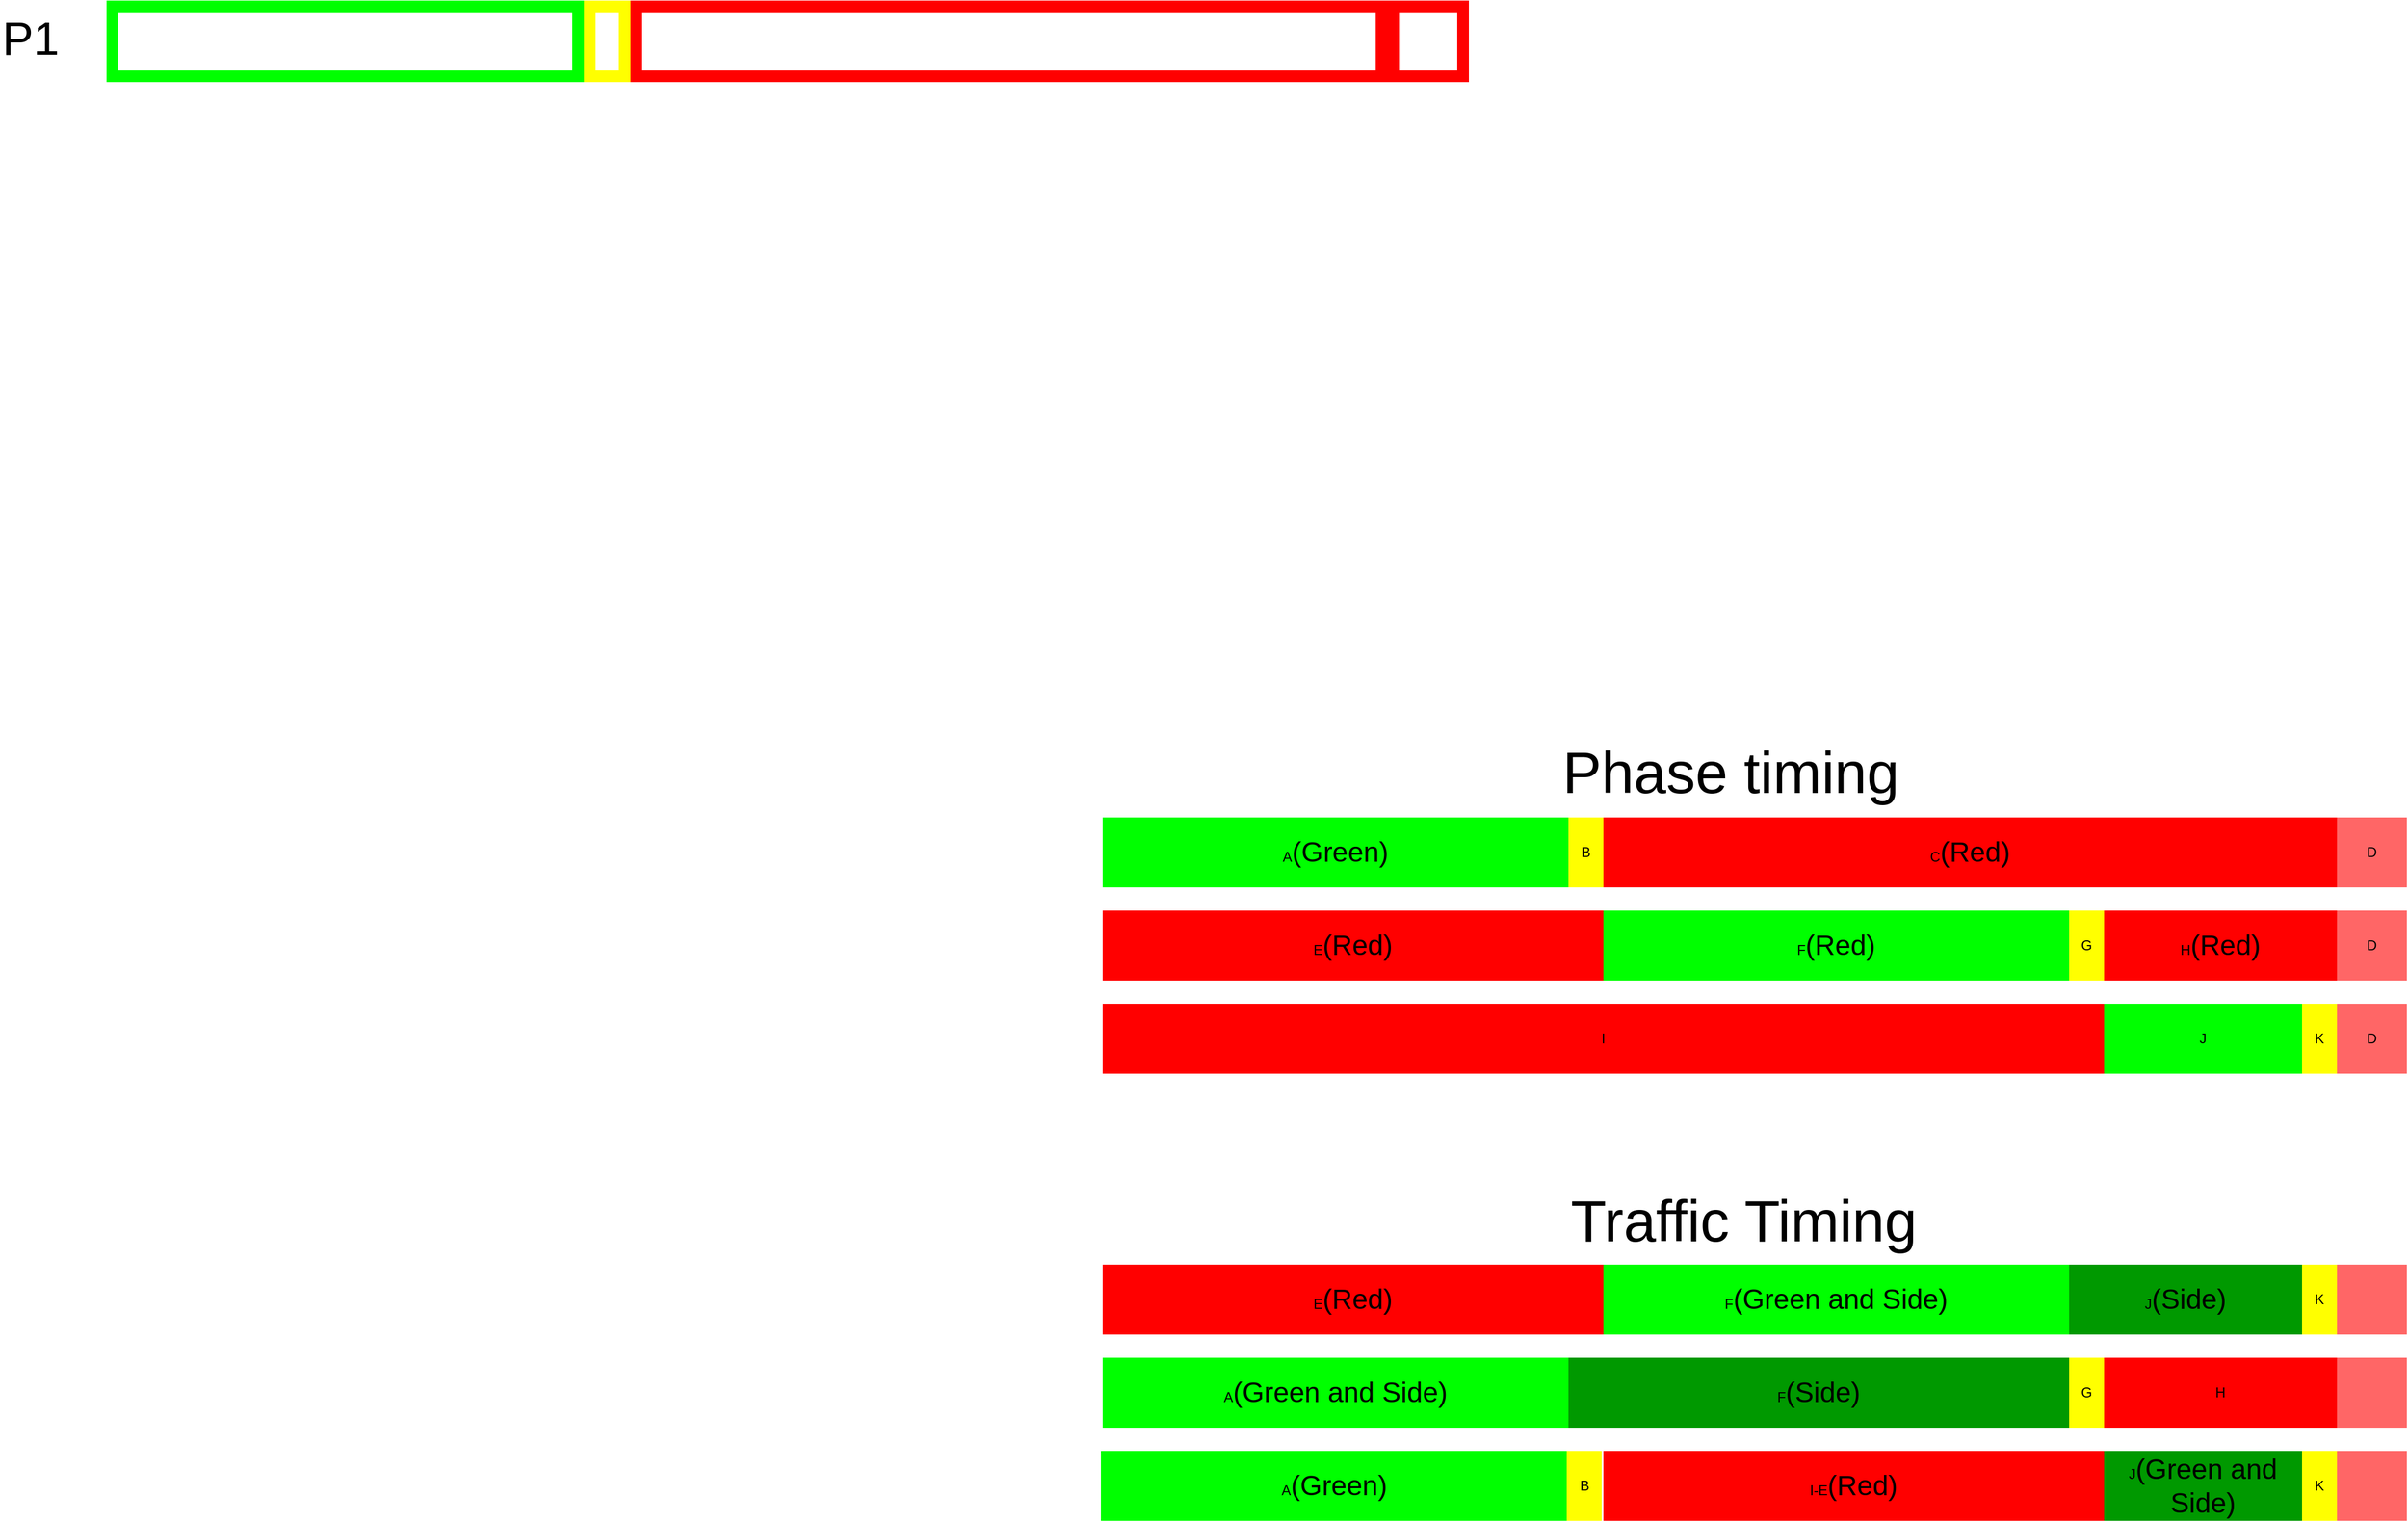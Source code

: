 <mxfile version="11.1.2" type="github"><diagram id="0w2dL9vj3uTp30e920qt" name="Page-1"><mxGraphModel dx="6097" dy="4107" grid="1" gridSize="10" guides="1" tooltips="1" connect="1" arrows="1" fold="1" page="1" pageScale="1" pageWidth="850" pageHeight="1100" math="0" shadow="0"><root><mxCell id="0"/><mxCell id="1" parent="0"/><mxCell id="G0FarbOGDAQVH8VWwanJ-4" value="A&lt;font style=&quot;font-size: 24px&quot;&gt;(Green)&lt;/font&gt;" style="rounded=0;whiteSpace=wrap;html=1;shadow=0;strokeColor=none;fillColor=#00FF00;strokeWidth=10;" parent="1" vertex="1"><mxGeometry x="-2550" y="-1504" width="400" height="60" as="geometry"/></mxCell><mxCell id="G0FarbOGDAQVH8VWwanJ-5" value="B" style="rounded=0;whiteSpace=wrap;html=1;shadow=0;strokeColor=none;fillColor=#FFFF00;strokeWidth=10;" parent="1" vertex="1"><mxGeometry x="-2150" y="-1504" width="30" height="60" as="geometry"/></mxCell><mxCell id="G0FarbOGDAQVH8VWwanJ-6" value="C&lt;font style=&quot;font-size: 24px&quot;&gt;(Red)&lt;/font&gt;" style="rounded=0;whiteSpace=wrap;html=1;shadow=0;strokeColor=none;fillColor=#FF0000;strokeWidth=10;" parent="1" vertex="1"><mxGeometry x="-2120" y="-1504" width="630" height="60" as="geometry"/></mxCell><mxCell id="G0FarbOGDAQVH8VWwanJ-8" value="D" style="rounded=0;whiteSpace=wrap;html=1;shadow=0;strokeColor=none;fillColor=#FF6666;strokeWidth=10;direction=south;" parent="1" vertex="1"><mxGeometry x="-1490" y="-1504" width="60" height="60" as="geometry"/></mxCell><mxCell id="G0FarbOGDAQVH8VWwanJ-11" value="E&lt;font style=&quot;font-size: 24px&quot;&gt;(Red)&lt;/font&gt;" style="rounded=0;whiteSpace=wrap;html=1;shadow=0;strokeColor=none;fillColor=#FF0000;strokeWidth=10;" parent="1" vertex="1"><mxGeometry x="-2550" y="-1424" width="430" height="60" as="geometry"/></mxCell><mxCell id="G0FarbOGDAQVH8VWwanJ-12" value="F&lt;font style=&quot;font-size: 24px&quot;&gt;(Red)&lt;/font&gt;" style="rounded=0;whiteSpace=wrap;html=1;shadow=0;strokeColor=none;fillColor=#00FF00;strokeWidth=10;" parent="1" vertex="1"><mxGeometry x="-2120" y="-1424" width="400" height="60" as="geometry"/></mxCell><mxCell id="G0FarbOGDAQVH8VWwanJ-13" value="G" style="rounded=0;whiteSpace=wrap;html=1;shadow=0;strokeColor=none;fillColor=#FFFF00;strokeWidth=10;" parent="1" vertex="1"><mxGeometry x="-1720" y="-1424" width="30" height="60" as="geometry"/></mxCell><mxCell id="G0FarbOGDAQVH8VWwanJ-14" value="D" style="rounded=0;whiteSpace=wrap;html=1;shadow=0;strokeColor=none;fillColor=#FF6666;strokeWidth=10;" parent="1" vertex="1"><mxGeometry x="-1490" y="-1424" width="60" height="60" as="geometry"/></mxCell><mxCell id="G0FarbOGDAQVH8VWwanJ-16" value="I" style="rounded=0;whiteSpace=wrap;html=1;shadow=0;strokeColor=none;fillColor=#FF0000;strokeWidth=10;" parent="1" vertex="1"><mxGeometry x="-2550" y="-1344" width="860" height="60" as="geometry"/></mxCell><mxCell id="G0FarbOGDAQVH8VWwanJ-17" value="J" style="rounded=0;whiteSpace=wrap;html=1;shadow=0;strokeColor=none;fillColor=#00FF00;strokeWidth=10;" parent="1" vertex="1"><mxGeometry x="-1690" y="-1344" width="170" height="60" as="geometry"/></mxCell><mxCell id="G0FarbOGDAQVH8VWwanJ-19" value="K" style="rounded=0;whiteSpace=wrap;html=1;shadow=0;strokeColor=none;fillColor=#FFFF00;strokeWidth=10;" parent="1" vertex="1"><mxGeometry x="-1520" y="-1344" width="30" height="60" as="geometry"/></mxCell><mxCell id="G0FarbOGDAQVH8VWwanJ-20" value="D" style="rounded=0;whiteSpace=wrap;html=1;shadow=0;strokeColor=none;fillColor=#FF6666;strokeWidth=10;" parent="1" vertex="1"><mxGeometry x="-1490" y="-1344" width="60" height="60" as="geometry"/></mxCell><mxCell id="AsPxZZA3I7jjCgH2tbaV-1" value="&lt;font style=&quot;font-size: 50px&quot;&gt;Phase timing&lt;/font&gt;" style="text;html=1;resizable=0;points=[];autosize=1;align=left;verticalAlign=top;spacingTop=-4;" parent="1" vertex="1"><mxGeometry x="-2157" y="-1575" width="300" height="30" as="geometry"/></mxCell><mxCell id="crBLaOhHeke4Jd5zosR6-1" value="" style="rounded=0;whiteSpace=wrap;html=1;shadow=0;strokeColor=#00FF00;fillColor=#ffffff;strokeWidth=10;" parent="1" vertex="1"><mxGeometry x="-3400.5" y="-2200.5" width="400" height="60" as="geometry"/></mxCell><mxCell id="crBLaOhHeke4Jd5zosR6-2" value="" style="rounded=0;whiteSpace=wrap;html=1;shadow=0;strokeColor=#FFFF00;fillColor=#ffffff;strokeWidth=10;" parent="1" vertex="1"><mxGeometry x="-2990.5" y="-2200.5" width="30" height="60" as="geometry"/></mxCell><mxCell id="crBLaOhHeke4Jd5zosR6-3" value="" style="rounded=0;whiteSpace=wrap;html=1;shadow=0;strokeColor=#FF0000;fillColor=#ffffff;strokeWidth=10;" parent="1" vertex="1"><mxGeometry x="-2950.5" y="-2200.5" width="640" height="60" as="geometry"/></mxCell><mxCell id="crBLaOhHeke4Jd5zosR6-4" value="" style="rounded=0;whiteSpace=wrap;html=1;shadow=0;strokeColor=#FF0000;fillColor=#ffffff;strokeWidth=10;" parent="1" vertex="1"><mxGeometry x="-2300.5" y="-2200.5" width="60" height="60" as="geometry"/></mxCell><mxCell id="crBLaOhHeke4Jd5zosR6-5" value="&lt;font style=&quot;font-size: 40px&quot;&gt;P1&lt;/font&gt;" style="text;html=1;resizable=0;points=[];autosize=1;align=left;verticalAlign=top;spacingTop=-4;" parent="1" vertex="1"><mxGeometry x="-3497" y="-2200.5" width="60" height="30" as="geometry"/></mxCell><mxCell id="crBLaOhHeke4Jd5zosR6-30" value="&lt;font style=&quot;font-size: 50px&quot;&gt;Traffic Timing&lt;/font&gt;" style="text;html=1;resizable=0;points=[];autosize=1;align=left;verticalAlign=top;spacingTop=-4;" parent="1" vertex="1"><mxGeometry x="-2150" y="-1190" width="310" height="30" as="geometry"/></mxCell><mxCell id="crBLaOhHeke4Jd5zosR6-36" value="H&lt;font style=&quot;font-size: 24px&quot;&gt;(Red)&lt;/font&gt;" style="rounded=0;whiteSpace=wrap;html=1;shadow=0;strokeColor=none;fillColor=#FF0000;strokeWidth=10;" parent="1" vertex="1"><mxGeometry x="-1690" y="-1424" width="200" height="60" as="geometry"/></mxCell><mxCell id="crBLaOhHeke4Jd5zosR6-41" value="" style="rounded=0;whiteSpace=wrap;html=1;shadow=0;strokeColor=none;fillColor=#FF6666;strokeWidth=10;direction=south;" parent="1" vertex="1"><mxGeometry x="-1490" y="-1120" width="60" height="60" as="geometry"/></mxCell><mxCell id="crBLaOhHeke4Jd5zosR6-43" value="F&lt;font style=&quot;font-size: 24px&quot;&gt;(Side)&lt;/font&gt;" style="rounded=0;whiteSpace=wrap;html=1;shadow=0;strokeColor=none;fillColor=#009900;strokeWidth=10;" parent="1" vertex="1"><mxGeometry x="-2150" y="-1040" width="430" height="60" as="geometry"/></mxCell><mxCell id="crBLaOhHeke4Jd5zosR6-44" value="G" style="rounded=0;whiteSpace=wrap;html=1;shadow=0;strokeColor=none;fillColor=#FFFF00;strokeWidth=10;" parent="1" vertex="1"><mxGeometry x="-1720" y="-1040" width="30" height="60" as="geometry"/></mxCell><mxCell id="crBLaOhHeke4Jd5zosR6-45" value="" style="rounded=0;whiteSpace=wrap;html=1;shadow=0;strokeColor=none;fillColor=#FF6666;strokeWidth=10;" parent="1" vertex="1"><mxGeometry x="-1490" y="-1040" width="60" height="60" as="geometry"/></mxCell><mxCell id="crBLaOhHeke4Jd5zosR6-47" value="J&lt;font style=&quot;font-size: 24px&quot;&gt;(Green and Side)&lt;/font&gt;" style="rounded=0;whiteSpace=wrap;html=1;shadow=0;strokeColor=none;fillColor=#009900;strokeWidth=10;" parent="1" vertex="1"><mxGeometry x="-1690" y="-960" width="170" height="60" as="geometry"/></mxCell><mxCell id="crBLaOhHeke4Jd5zosR6-48" value="K" style="rounded=0;whiteSpace=wrap;html=1;shadow=0;strokeColor=none;fillColor=#FFFF00;strokeWidth=10;" parent="1" vertex="1"><mxGeometry x="-1520" y="-960" width="30" height="60" as="geometry"/></mxCell><mxCell id="crBLaOhHeke4Jd5zosR6-49" value="" style="rounded=0;whiteSpace=wrap;html=1;shadow=0;strokeColor=none;fillColor=#FF6666;strokeWidth=10;" parent="1" vertex="1"><mxGeometry x="-1490" y="-960" width="60" height="60" as="geometry"/></mxCell><mxCell id="crBLaOhHeke4Jd5zosR6-50" value="H" style="rounded=0;whiteSpace=wrap;html=1;shadow=0;strokeColor=none;fillColor=#FF0000;strokeWidth=10;" parent="1" vertex="1"><mxGeometry x="-1690" y="-1040" width="200" height="60" as="geometry"/></mxCell><mxCell id="crBLaOhHeke4Jd5zosR6-51" value="E&lt;font style=&quot;font-size: 24px&quot;&gt;(Red)&lt;/font&gt;" style="rounded=0;whiteSpace=wrap;html=1;shadow=0;strokeColor=none;fillColor=#FF0000;strokeWidth=10;" parent="1" vertex="1"><mxGeometry x="-2550" y="-1120" width="430" height="60" as="geometry"/></mxCell><mxCell id="crBLaOhHeke4Jd5zosR6-52" value="F&lt;font style=&quot;font-size: 24px&quot;&gt;(Green and Side)&lt;/font&gt;" style="rounded=0;whiteSpace=wrap;html=1;shadow=0;strokeColor=none;fillColor=#00FF00;strokeWidth=10;" parent="1" vertex="1"><mxGeometry x="-2120" y="-1120" width="400" height="60" as="geometry"/></mxCell><mxCell id="crBLaOhHeke4Jd5zosR6-55" value="J&lt;font style=&quot;font-size: 24px&quot;&gt;(Side)&lt;/font&gt;" style="rounded=0;whiteSpace=wrap;html=1;shadow=0;strokeColor=none;fillColor=#009900;strokeWidth=10;" parent="1" vertex="1"><mxGeometry x="-1720" y="-1120" width="200" height="60" as="geometry"/></mxCell><mxCell id="crBLaOhHeke4Jd5zosR6-56" value="K" style="rounded=0;whiteSpace=wrap;html=1;shadow=0;strokeColor=none;fillColor=#FFFF00;strokeWidth=10;" parent="1" vertex="1"><mxGeometry x="-1520" y="-1120" width="30" height="60" as="geometry"/></mxCell><mxCell id="crBLaOhHeke4Jd5zosR6-57" value="A&lt;font style=&quot;font-size: 24px&quot;&gt;(Green and Side)&lt;/font&gt;" style="rounded=0;whiteSpace=wrap;html=1;shadow=0;strokeColor=none;fillColor=#00FF00;strokeWidth=10;" parent="1" vertex="1"><mxGeometry x="-2550" y="-1040" width="400" height="60" as="geometry"/></mxCell><mxCell id="crBLaOhHeke4Jd5zosR6-59" value="A&lt;font style=&quot;font-size: 24px&quot;&gt;(Green)&lt;/font&gt;" style="rounded=0;whiteSpace=wrap;html=1;shadow=0;strokeColor=none;fillColor=#00FF00;strokeWidth=10;" parent="1" vertex="1"><mxGeometry x="-2551.5" y="-960" width="400" height="60" as="geometry"/></mxCell><mxCell id="crBLaOhHeke4Jd5zosR6-60" value="B" style="rounded=0;whiteSpace=wrap;html=1;shadow=0;strokeColor=none;fillColor=#FFFF00;strokeWidth=10;" parent="1" vertex="1"><mxGeometry x="-2151.5" y="-960" width="30" height="60" as="geometry"/></mxCell><mxCell id="crBLaOhHeke4Jd5zosR6-61" value="I-E&lt;font style=&quot;font-size: 24px&quot;&gt;(Red)&lt;/font&gt;" style="rounded=0;whiteSpace=wrap;html=1;shadow=0;strokeColor=none;fillColor=#FF0000;strokeWidth=10;" parent="1" vertex="1"><mxGeometry x="-2120" y="-960" width="430" height="60" as="geometry"/></mxCell></root></mxGraphModel></diagram></mxfile>